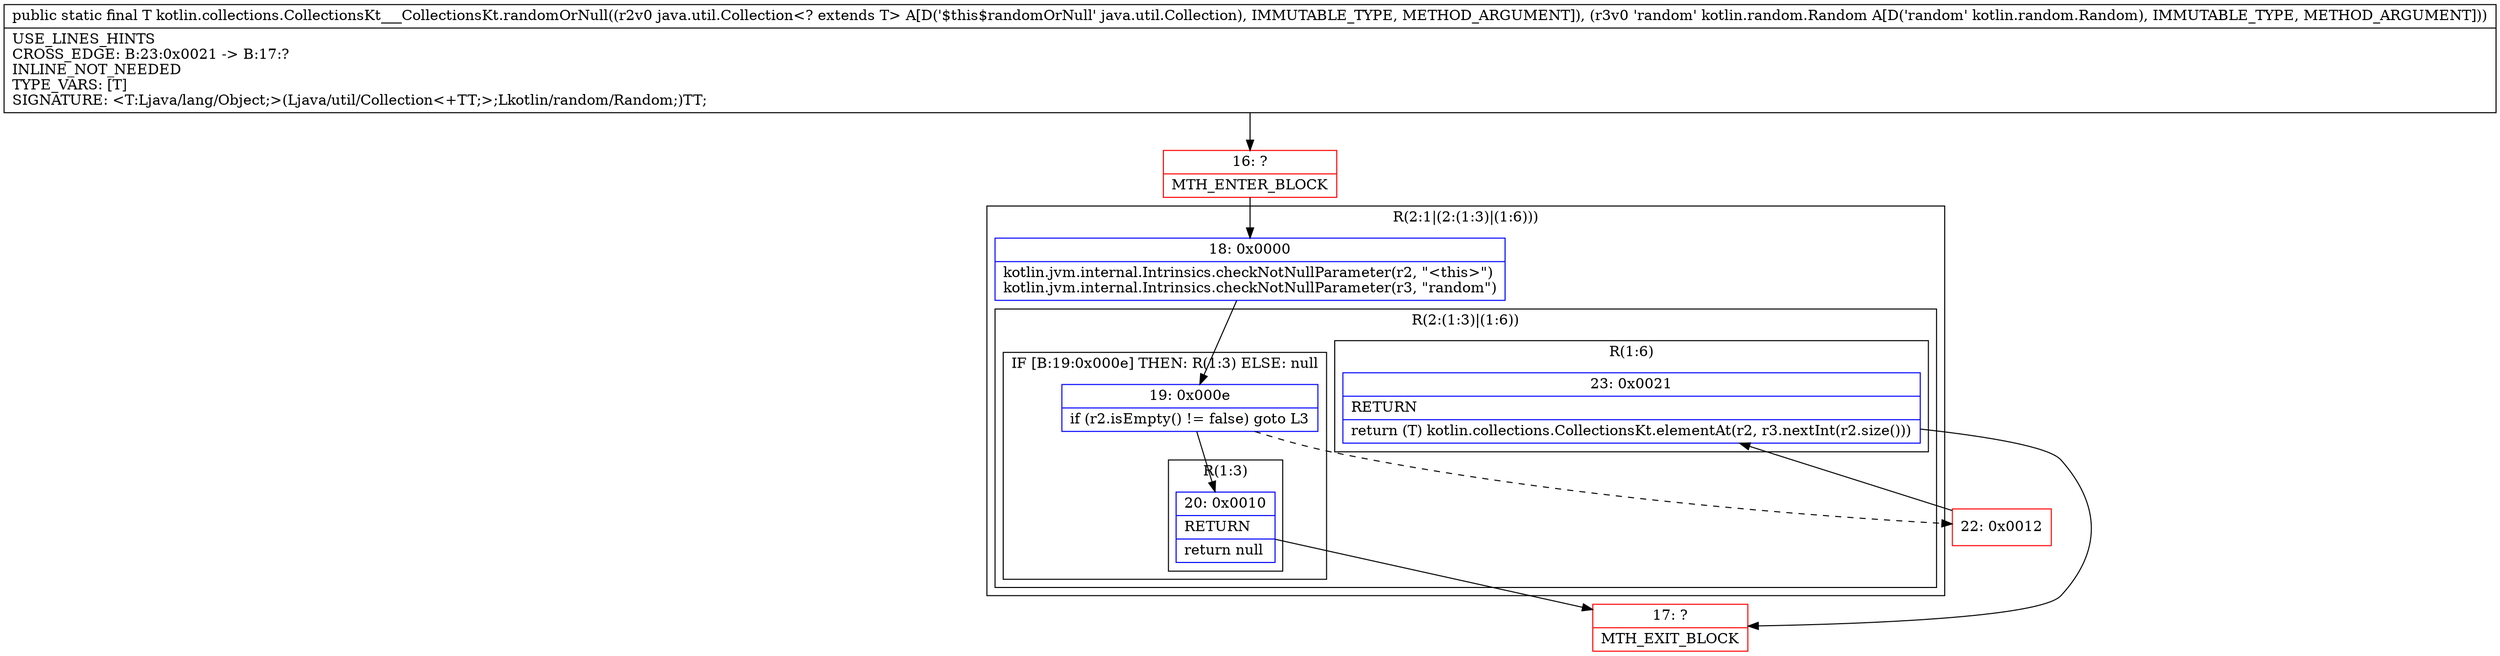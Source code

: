 digraph "CFG forkotlin.collections.CollectionsKt___CollectionsKt.randomOrNull(Ljava\/util\/Collection;Lkotlin\/random\/Random;)Ljava\/lang\/Object;" {
subgraph cluster_Region_24812973 {
label = "R(2:1|(2:(1:3)|(1:6)))";
node [shape=record,color=blue];
Node_18 [shape=record,label="{18\:\ 0x0000|kotlin.jvm.internal.Intrinsics.checkNotNullParameter(r2, \"\<this\>\")\lkotlin.jvm.internal.Intrinsics.checkNotNullParameter(r3, \"random\")\l}"];
subgraph cluster_Region_1186662303 {
label = "R(2:(1:3)|(1:6))";
node [shape=record,color=blue];
subgraph cluster_IfRegion_805479087 {
label = "IF [B:19:0x000e] THEN: R(1:3) ELSE: null";
node [shape=record,color=blue];
Node_19 [shape=record,label="{19\:\ 0x000e|if (r2.isEmpty() != false) goto L3\l}"];
subgraph cluster_Region_1333796398 {
label = "R(1:3)";
node [shape=record,color=blue];
Node_20 [shape=record,label="{20\:\ 0x0010|RETURN\l|return null\l}"];
}
}
subgraph cluster_Region_448951686 {
label = "R(1:6)";
node [shape=record,color=blue];
Node_23 [shape=record,label="{23\:\ 0x0021|RETURN\l|return (T) kotlin.collections.CollectionsKt.elementAt(r2, r3.nextInt(r2.size()))\l}"];
}
}
}
Node_16 [shape=record,color=red,label="{16\:\ ?|MTH_ENTER_BLOCK\l}"];
Node_17 [shape=record,color=red,label="{17\:\ ?|MTH_EXIT_BLOCK\l}"];
Node_22 [shape=record,color=red,label="{22\:\ 0x0012}"];
MethodNode[shape=record,label="{public static final T kotlin.collections.CollectionsKt___CollectionsKt.randomOrNull((r2v0 java.util.Collection\<? extends T\> A[D('$this$randomOrNull' java.util.Collection), IMMUTABLE_TYPE, METHOD_ARGUMENT]), (r3v0 'random' kotlin.random.Random A[D('random' kotlin.random.Random), IMMUTABLE_TYPE, METHOD_ARGUMENT]))  | USE_LINES_HINTS\lCROSS_EDGE: B:23:0x0021 \-\> B:17:?\lINLINE_NOT_NEEDED\lTYPE_VARS: [T]\lSIGNATURE: \<T:Ljava\/lang\/Object;\>(Ljava\/util\/Collection\<+TT;\>;Lkotlin\/random\/Random;)TT;\l}"];
MethodNode -> Node_16;Node_18 -> Node_19;
Node_19 -> Node_20;
Node_19 -> Node_22[style=dashed];
Node_20 -> Node_17;
Node_23 -> Node_17;
Node_16 -> Node_18;
Node_22 -> Node_23;
}

